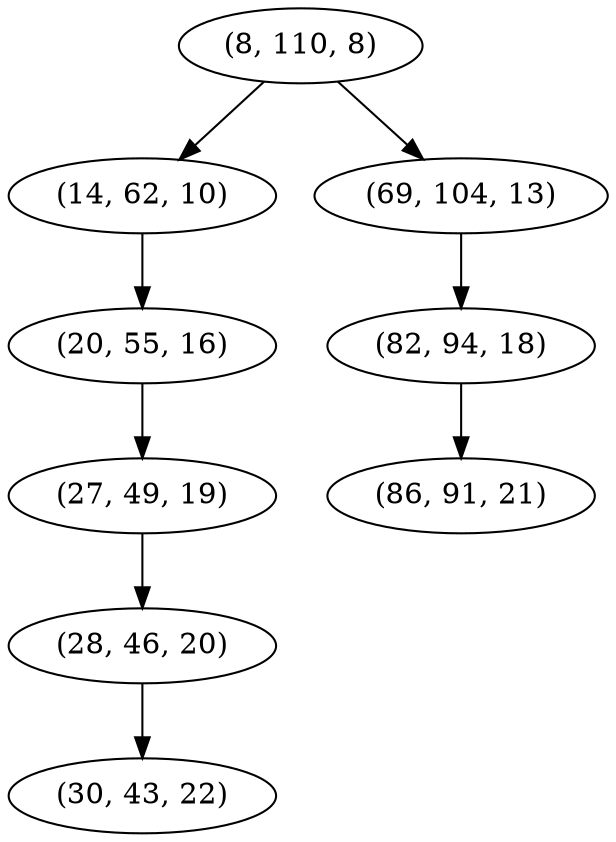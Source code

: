 digraph tree {
    "(8, 110, 8)";
    "(14, 62, 10)";
    "(20, 55, 16)";
    "(27, 49, 19)";
    "(28, 46, 20)";
    "(30, 43, 22)";
    "(69, 104, 13)";
    "(82, 94, 18)";
    "(86, 91, 21)";
    "(8, 110, 8)" -> "(14, 62, 10)";
    "(8, 110, 8)" -> "(69, 104, 13)";
    "(14, 62, 10)" -> "(20, 55, 16)";
    "(20, 55, 16)" -> "(27, 49, 19)";
    "(27, 49, 19)" -> "(28, 46, 20)";
    "(28, 46, 20)" -> "(30, 43, 22)";
    "(69, 104, 13)" -> "(82, 94, 18)";
    "(82, 94, 18)" -> "(86, 91, 21)";
}
